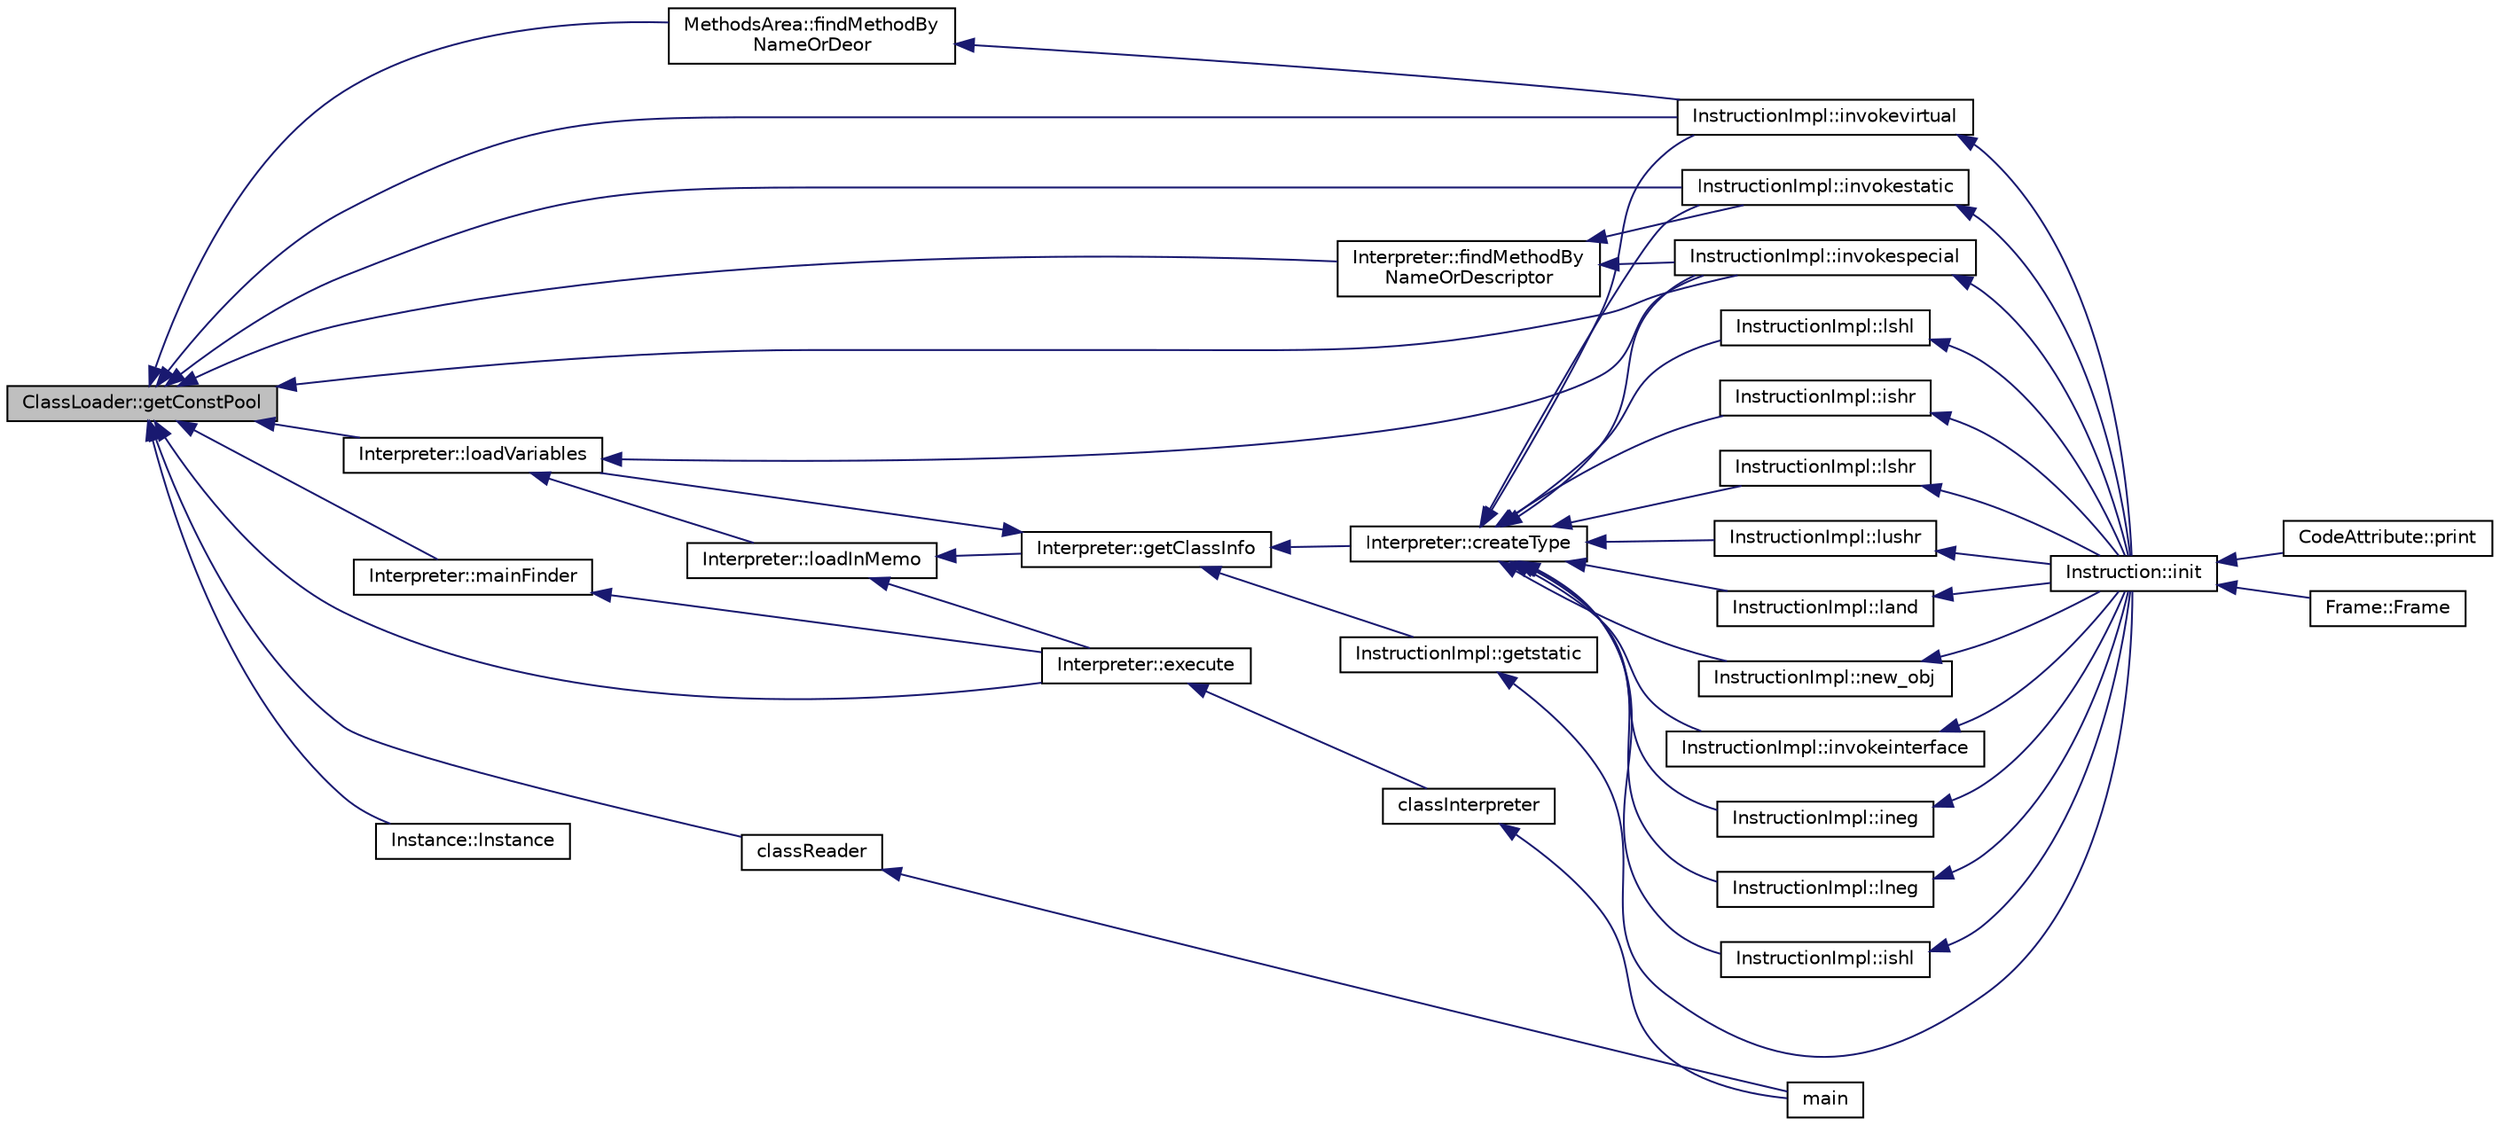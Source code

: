 digraph "ClassLoader::getConstPool"
{
  edge [fontname="Helvetica",fontsize="10",labelfontname="Helvetica",labelfontsize="10"];
  node [fontname="Helvetica",fontsize="10",shape=record];
  rankdir="LR";
  Node1 [label="ClassLoader::getConstPool",height=0.2,width=0.4,color="black", fillcolor="grey75", style="filled", fontcolor="black"];
  Node1 -> Node2 [dir="back",color="midnightblue",fontsize="10",style="solid",fontname="Helvetica"];
  Node2 [label="MethodsArea::findMethodBy\lNameOrDeor",height=0.2,width=0.4,color="black", fillcolor="white", style="filled",URL="$class_methods_area.html#ab8111f3fc9b55f1f8dbbbe0c1ca76d89"];
  Node2 -> Node3 [dir="back",color="midnightblue",fontsize="10",style="solid",fontname="Helvetica"];
  Node3 [label="InstructionImpl::invokevirtual",height=0.2,width=0.4,color="black", fillcolor="white", style="filled",URL="$class_instruction_impl.html#a3d197a31eaa6bc79b6d882b0ac9f1a67"];
  Node3 -> Node4 [dir="back",color="midnightblue",fontsize="10",style="solid",fontname="Helvetica"];
  Node4 [label="Instruction::init",height=0.2,width=0.4,color="black", fillcolor="white", style="filled",URL="$class_instruction.html#a145a172552303c9cbd8a5856e31a701b"];
  Node4 -> Node5 [dir="back",color="midnightblue",fontsize="10",style="solid",fontname="Helvetica"];
  Node5 [label="CodeAttribute::print",height=0.2,width=0.4,color="black", fillcolor="white", style="filled",URL="$class_code_attribute.html#a380eb04a01b0a0db351cf74443067ba4"];
  Node4 -> Node6 [dir="back",color="midnightblue",fontsize="10",style="solid",fontname="Helvetica"];
  Node6 [label="Frame::Frame",height=0.2,width=0.4,color="black", fillcolor="white", style="filled",URL="$struct_frame.html#abe0b370087d05267cab997ecdc78c4bd"];
  Node1 -> Node7 [dir="back",color="midnightblue",fontsize="10",style="solid",fontname="Helvetica"];
  Node7 [label="Instance::Instance",height=0.2,width=0.4,color="black", fillcolor="white", style="filled",URL="$struct_instance.html#aca86b4cbc971ace708021f8ef2c6ce43"];
  Node1 -> Node8 [dir="back",color="midnightblue",fontsize="10",style="solid",fontname="Helvetica"];
  Node8 [label="InstructionImpl::invokespecial",height=0.2,width=0.4,color="black", fillcolor="white", style="filled",URL="$class_instruction_impl.html#ae794ec480c5cd8809d1215aa9442501b"];
  Node8 -> Node4 [dir="back",color="midnightblue",fontsize="10",style="solid",fontname="Helvetica"];
  Node1 -> Node3 [dir="back",color="midnightblue",fontsize="10",style="solid",fontname="Helvetica"];
  Node1 -> Node9 [dir="back",color="midnightblue",fontsize="10",style="solid",fontname="Helvetica"];
  Node9 [label="InstructionImpl::invokestatic",height=0.2,width=0.4,color="black", fillcolor="white", style="filled",URL="$class_instruction_impl.html#a1d155354287a5fa501cce5c39c341abc"];
  Node9 -> Node4 [dir="back",color="midnightblue",fontsize="10",style="solid",fontname="Helvetica"];
  Node1 -> Node10 [dir="back",color="midnightblue",fontsize="10",style="solid",fontname="Helvetica"];
  Node10 [label="Interpreter::execute",height=0.2,width=0.4,color="black", fillcolor="white", style="filled",URL="$class_interpreter.html#aaa34fcc8ece810597cd2fea359b65220"];
  Node10 -> Node11 [dir="back",color="midnightblue",fontsize="10",style="solid",fontname="Helvetica"];
  Node11 [label="classInterpreter",height=0.2,width=0.4,color="black", fillcolor="white", style="filled",URL="$jvm_8cpp.html#a4f4a24852257f7259f906828eec5c11c",tooltip="Chama o interpretador para classloader. "];
  Node11 -> Node12 [dir="back",color="midnightblue",fontsize="10",style="solid",fontname="Helvetica"];
  Node12 [label="main",height=0.2,width=0.4,color="black", fillcolor="white", style="filled",URL="$jvm_8cpp.html#a0ddf1224851353fc92bfbff6f499fa97",tooltip="Função main. "];
  Node1 -> Node13 [dir="back",color="midnightblue",fontsize="10",style="solid",fontname="Helvetica"];
  Node13 [label="Interpreter::loadVariables",height=0.2,width=0.4,color="black", fillcolor="white", style="filled",URL="$class_interpreter.html#a39a3745e54aa3cee8882075c96ae8b3f"];
  Node13 -> Node8 [dir="back",color="midnightblue",fontsize="10",style="solid",fontname="Helvetica"];
  Node13 -> Node14 [dir="back",color="midnightblue",fontsize="10",style="solid",fontname="Helvetica"];
  Node14 [label="Interpreter::loadInMemo",height=0.2,width=0.4,color="black", fillcolor="white", style="filled",URL="$class_interpreter.html#ab8fa17a7a73d119f3a3113555aef9702"];
  Node14 -> Node10 [dir="back",color="midnightblue",fontsize="10",style="solid",fontname="Helvetica"];
  Node14 -> Node15 [dir="back",color="midnightblue",fontsize="10",style="solid",fontname="Helvetica"];
  Node15 [label="Interpreter::getClassInfo",height=0.2,width=0.4,color="black", fillcolor="white", style="filled",URL="$class_interpreter.html#a99a623bb05c66632d0ab034ebaf2cf51"];
  Node15 -> Node16 [dir="back",color="midnightblue",fontsize="10",style="solid",fontname="Helvetica"];
  Node16 [label="InstructionImpl::getstatic",height=0.2,width=0.4,color="black", fillcolor="white", style="filled",URL="$class_instruction_impl.html#af10750df1ad4bf72ac80445dbbec068b"];
  Node16 -> Node4 [dir="back",color="midnightblue",fontsize="10",style="solid",fontname="Helvetica"];
  Node15 -> Node17 [dir="back",color="midnightblue",fontsize="10",style="solid",fontname="Helvetica"];
  Node17 [label="Interpreter::createType",height=0.2,width=0.4,color="black", fillcolor="white", style="filled",URL="$class_interpreter.html#a8ff3509dcc0f48200724b8ae04467495"];
  Node17 -> Node8 [dir="back",color="midnightblue",fontsize="10",style="solid",fontname="Helvetica"];
  Node17 -> Node3 [dir="back",color="midnightblue",fontsize="10",style="solid",fontname="Helvetica"];
  Node17 -> Node9 [dir="back",color="midnightblue",fontsize="10",style="solid",fontname="Helvetica"];
  Node17 -> Node18 [dir="back",color="midnightblue",fontsize="10",style="solid",fontname="Helvetica"];
  Node18 [label="InstructionImpl::new_obj",height=0.2,width=0.4,color="black", fillcolor="white", style="filled",URL="$class_instruction_impl.html#a612a030680b27c4dc97e6feec3abd9d5"];
  Node18 -> Node4 [dir="back",color="midnightblue",fontsize="10",style="solid",fontname="Helvetica"];
  Node17 -> Node19 [dir="back",color="midnightblue",fontsize="10",style="solid",fontname="Helvetica"];
  Node19 [label="InstructionImpl::invokeinterface",height=0.2,width=0.4,color="black", fillcolor="white", style="filled",URL="$class_instruction_impl.html#a87ff225e6ed77e1a956d3c6a572e5352"];
  Node19 -> Node4 [dir="back",color="midnightblue",fontsize="10",style="solid",fontname="Helvetica"];
  Node17 -> Node20 [dir="back",color="midnightblue",fontsize="10",style="solid",fontname="Helvetica"];
  Node20 [label="InstructionImpl::ineg",height=0.2,width=0.4,color="black", fillcolor="white", style="filled",URL="$class_instruction_impl.html#a458635a5e0a0e1599931831243861ad5"];
  Node20 -> Node4 [dir="back",color="midnightblue",fontsize="10",style="solid",fontname="Helvetica"];
  Node17 -> Node21 [dir="back",color="midnightblue",fontsize="10",style="solid",fontname="Helvetica"];
  Node21 [label="InstructionImpl::lneg",height=0.2,width=0.4,color="black", fillcolor="white", style="filled",URL="$class_instruction_impl.html#aab88cff85d05d447ba7e29f7fa5889b4"];
  Node21 -> Node4 [dir="back",color="midnightblue",fontsize="10",style="solid",fontname="Helvetica"];
  Node17 -> Node22 [dir="back",color="midnightblue",fontsize="10",style="solid",fontname="Helvetica"];
  Node22 [label="InstructionImpl::ishl",height=0.2,width=0.4,color="black", fillcolor="white", style="filled",URL="$class_instruction_impl.html#a4eb37fe85c3ef86ccbd90c49a60b00ab"];
  Node22 -> Node4 [dir="back",color="midnightblue",fontsize="10",style="solid",fontname="Helvetica"];
  Node17 -> Node23 [dir="back",color="midnightblue",fontsize="10",style="solid",fontname="Helvetica"];
  Node23 [label="InstructionImpl::lshl",height=0.2,width=0.4,color="black", fillcolor="white", style="filled",URL="$class_instruction_impl.html#ae967a67c9b37f6c225c8443c4b85748e"];
  Node23 -> Node4 [dir="back",color="midnightblue",fontsize="10",style="solid",fontname="Helvetica"];
  Node17 -> Node24 [dir="back",color="midnightblue",fontsize="10",style="solid",fontname="Helvetica"];
  Node24 [label="InstructionImpl::ishr",height=0.2,width=0.4,color="black", fillcolor="white", style="filled",URL="$class_instruction_impl.html#ac68d41636161f33b4d65462b91264548"];
  Node24 -> Node4 [dir="back",color="midnightblue",fontsize="10",style="solid",fontname="Helvetica"];
  Node17 -> Node25 [dir="back",color="midnightblue",fontsize="10",style="solid",fontname="Helvetica"];
  Node25 [label="InstructionImpl::lshr",height=0.2,width=0.4,color="black", fillcolor="white", style="filled",URL="$class_instruction_impl.html#aecca1e5322ed2ae9a3cf21a7b5716f77"];
  Node25 -> Node4 [dir="back",color="midnightblue",fontsize="10",style="solid",fontname="Helvetica"];
  Node17 -> Node26 [dir="back",color="midnightblue",fontsize="10",style="solid",fontname="Helvetica"];
  Node26 [label="InstructionImpl::lushr",height=0.2,width=0.4,color="black", fillcolor="white", style="filled",URL="$class_instruction_impl.html#a23b84075b24e2a750e1d6cc6b22a9adb"];
  Node26 -> Node4 [dir="back",color="midnightblue",fontsize="10",style="solid",fontname="Helvetica"];
  Node17 -> Node27 [dir="back",color="midnightblue",fontsize="10",style="solid",fontname="Helvetica"];
  Node27 [label="InstructionImpl::land",height=0.2,width=0.4,color="black", fillcolor="white", style="filled",URL="$class_instruction_impl.html#a4b4d6991094076af98ce5a5c4a2fedfa"];
  Node27 -> Node4 [dir="back",color="midnightblue",fontsize="10",style="solid",fontname="Helvetica"];
  Node15 -> Node13 [dir="back",color="midnightblue",fontsize="10",style="solid",fontname="Helvetica"];
  Node1 -> Node28 [dir="back",color="midnightblue",fontsize="10",style="solid",fontname="Helvetica"];
  Node28 [label="Interpreter::mainFinder",height=0.2,width=0.4,color="black", fillcolor="white", style="filled",URL="$class_interpreter.html#a9be1f0faf7df7c81dc180da22ea08fa5"];
  Node28 -> Node10 [dir="back",color="midnightblue",fontsize="10",style="solid",fontname="Helvetica"];
  Node1 -> Node29 [dir="back",color="midnightblue",fontsize="10",style="solid",fontname="Helvetica"];
  Node29 [label="Interpreter::findMethodBy\lNameOrDescriptor",height=0.2,width=0.4,color="black", fillcolor="white", style="filled",URL="$class_interpreter.html#a16752843b70549dac6ed661365e95ae3",tooltip="Busca um metodo pelo seu descritor ou nome e o retorna. "];
  Node29 -> Node8 [dir="back",color="midnightblue",fontsize="10",style="solid",fontname="Helvetica"];
  Node29 -> Node9 [dir="back",color="midnightblue",fontsize="10",style="solid",fontname="Helvetica"];
  Node1 -> Node30 [dir="back",color="midnightblue",fontsize="10",style="solid",fontname="Helvetica"];
  Node30 [label="classReader",height=0.2,width=0.4,color="black", fillcolor="white", style="filled",URL="$jvm_8cpp.html#a893044ba12149c5e0ed3b4a19474fc4a",tooltip="Chama o exibidor de ClassLoader. "];
  Node30 -> Node12 [dir="back",color="midnightblue",fontsize="10",style="solid",fontname="Helvetica"];
}
